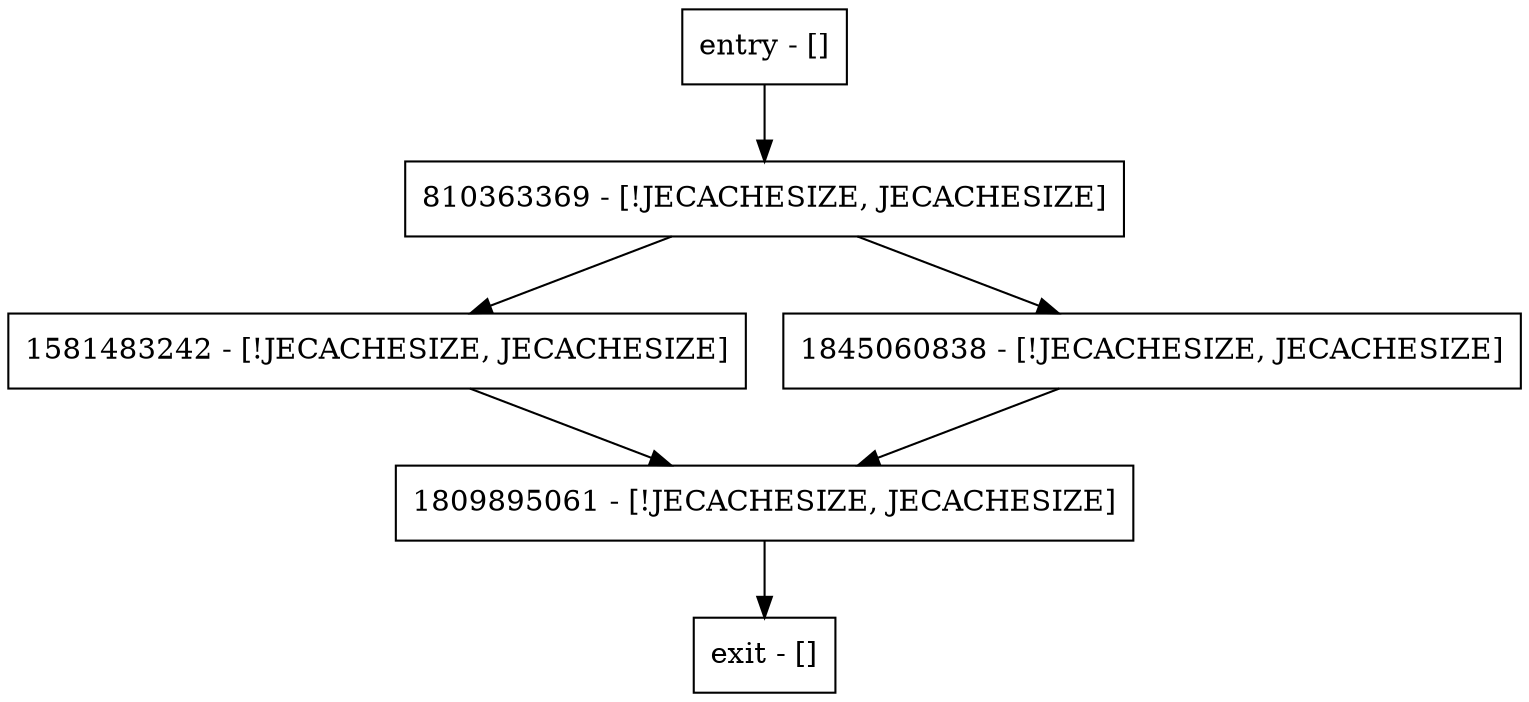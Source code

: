 digraph <clinit> {
node [shape=record];
entry [label="entry - []"];
exit [label="exit - []"];
810363369 [label="810363369 - [!JECACHESIZE, JECACHESIZE]"];
1809895061 [label="1809895061 - [!JECACHESIZE, JECACHESIZE]"];
1581483242 [label="1581483242 - [!JECACHESIZE, JECACHESIZE]"];
1845060838 [label="1845060838 - [!JECACHESIZE, JECACHESIZE]"];
entry;
exit;
entry -> 810363369;
810363369 -> 1581483242;
810363369 -> 1845060838;
1809895061 -> exit;
1581483242 -> 1809895061;
1845060838 -> 1809895061;
}
